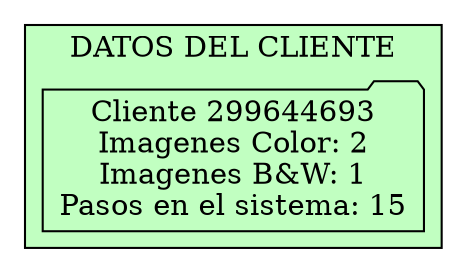 digraph G { 
subgraph cluster_Clientes_Datos{ 
label="DATOS DEL CLIENTE"; 
bgcolor="darkseagreen1"; 
node[shape = folder]; 
Nodo299644693[label="Cliente 299644693\nImagenes Color: 2\nImagenes B&W: 1\nPasos en el sistema: 15"]; 
}rankdir = TB;
}
